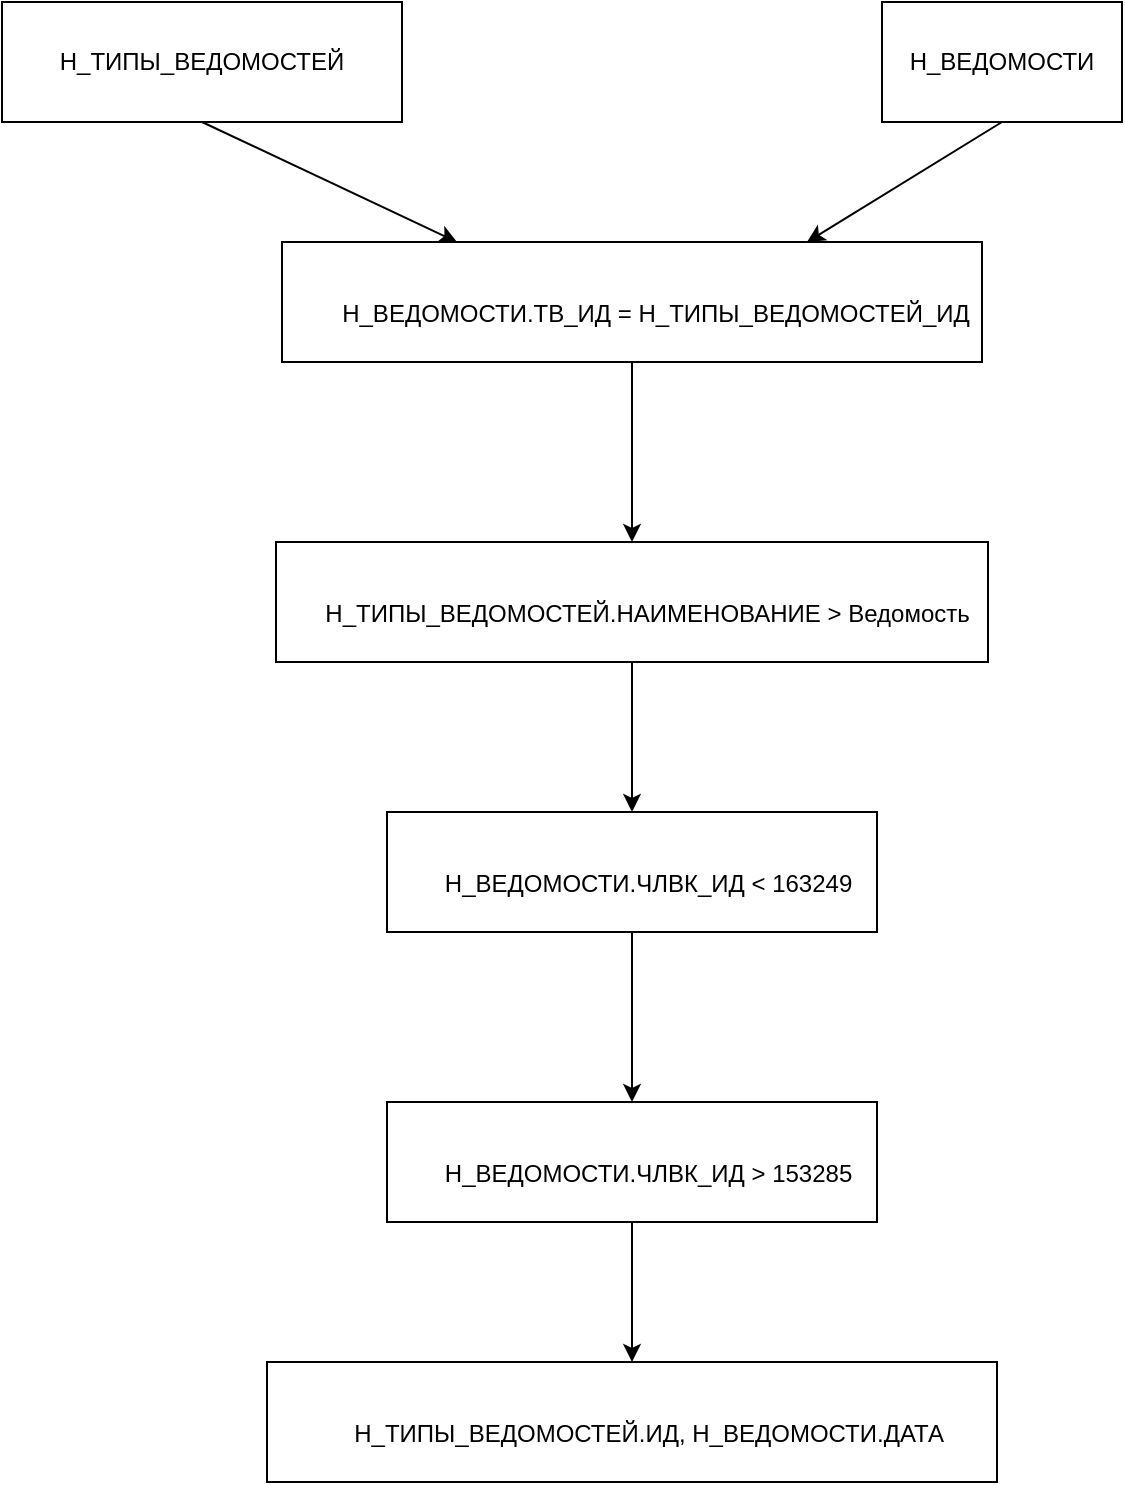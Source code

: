 <mxfile version="24.2.5" type="device">
  <diagram name="Страница — 1" id="ouAD3fVYFWGZ91AqLQ3o">
    <mxGraphModel dx="1632" dy="853" grid="1" gridSize="10" guides="1" tooltips="1" connect="1" arrows="1" fold="1" page="1" pageScale="1" pageWidth="827" pageHeight="1169" math="0" shadow="0">
      <root>
        <mxCell id="0" />
        <mxCell id="1" parent="0" />
        <mxCell id="oGfvAcXl0vGkd2oLyQN8-1" value="Н_ТИПЫ_ВЕДОМОСТЕЙ" style="rounded=0;whiteSpace=wrap;html=1;" parent="1" vertex="1">
          <mxGeometry x="110" y="180" width="200" height="60" as="geometry" />
        </mxCell>
        <mxCell id="oGfvAcXl0vGkd2oLyQN8-2" value="Н_ВЕДОМОСТИ" style="rounded=0;whiteSpace=wrap;html=1;" parent="1" vertex="1">
          <mxGeometry x="550" y="180" width="120" height="60" as="geometry" />
        </mxCell>
        <mxCell id="oGfvAcXl0vGkd2oLyQN8-3" value="&lt;span style=&quot;color: rgba(255, 255, 255, 0.85); font-family: &amp;quot;Helvetica Neue&amp;quot;; text-align: start; background-color: initial;&quot;&gt;&lt;font style=&quot;font-size: 24px;&quot;&gt;⋈&lt;/font&gt;&lt;/span&gt;Н_ВЕДОМОСТИ.ТВ_ИД = Н_ТИПЫ_ВЕДОМОСТЕЙ_ИД" style="rounded=0;whiteSpace=wrap;html=1;" parent="1" vertex="1">
          <mxGeometry x="250" y="300" width="350" height="60" as="geometry" />
        </mxCell>
        <mxCell id="oGfvAcXl0vGkd2oLyQN8-4" value="" style="endArrow=classic;html=1;rounded=0;exitX=0.5;exitY=1;exitDx=0;exitDy=0;entryX=0.75;entryY=0;entryDx=0;entryDy=0;" parent="1" source="oGfvAcXl0vGkd2oLyQN8-2" target="oGfvAcXl0vGkd2oLyQN8-3" edge="1">
          <mxGeometry width="50" height="50" relative="1" as="geometry">
            <mxPoint x="390" y="360" as="sourcePoint" />
            <mxPoint x="440" y="310" as="targetPoint" />
          </mxGeometry>
        </mxCell>
        <mxCell id="oGfvAcXl0vGkd2oLyQN8-5" value="" style="endArrow=classic;html=1;rounded=0;exitX=0.5;exitY=1;exitDx=0;exitDy=0;entryX=0.25;entryY=0;entryDx=0;entryDy=0;" parent="1" source="oGfvAcXl0vGkd2oLyQN8-1" target="oGfvAcXl0vGkd2oLyQN8-3" edge="1">
          <mxGeometry width="50" height="50" relative="1" as="geometry">
            <mxPoint x="390" y="360" as="sourcePoint" />
            <mxPoint x="440" y="310" as="targetPoint" />
          </mxGeometry>
        </mxCell>
        <mxCell id="oGfvAcXl0vGkd2oLyQN8-6" value="&lt;span style=&quot;color: rgba(255, 255, 255, 0.85); font-family: &amp;quot;Helvetica Neue&amp;quot;; text-align: start; background-color: initial;&quot;&gt;&lt;font style=&quot;font-size: 24px;&quot;&gt;σ&lt;/font&gt;&lt;/span&gt;Н_ТИПЫ_ВЕДОМОСТЕЙ.НАИМЕНОВАНИЕ &amp;gt; Ведомость" style="rounded=0;whiteSpace=wrap;html=1;" parent="1" vertex="1">
          <mxGeometry x="247" y="450" width="356" height="60" as="geometry" />
        </mxCell>
        <mxCell id="oGfvAcXl0vGkd2oLyQN8-7" value="" style="endArrow=classic;html=1;rounded=0;exitX=0.5;exitY=1;exitDx=0;exitDy=0;entryX=0.5;entryY=0;entryDx=0;entryDy=0;" parent="1" source="oGfvAcXl0vGkd2oLyQN8-3" target="oGfvAcXl0vGkd2oLyQN8-6" edge="1">
          <mxGeometry width="50" height="50" relative="1" as="geometry">
            <mxPoint x="390" y="360" as="sourcePoint" />
            <mxPoint x="440" y="310" as="targetPoint" />
          </mxGeometry>
        </mxCell>
        <mxCell id="oGfvAcXl0vGkd2oLyQN8-8" value="&lt;span style=&quot;color: rgba(255, 255, 255, 0.85); font-family: &amp;quot;Helvetica Neue&amp;quot;; text-align: start; background-color: initial;&quot;&gt;&lt;font style=&quot;font-size: 24px;&quot;&gt;σ&lt;/font&gt;&lt;/span&gt;Н_ВЕДОМОСТИ.ЧЛВК_ИД &amp;lt; 163249" style="rounded=0;whiteSpace=wrap;html=1;" parent="1" vertex="1">
          <mxGeometry x="302.5" y="585" width="245" height="60" as="geometry" />
        </mxCell>
        <mxCell id="oGfvAcXl0vGkd2oLyQN8-9" value="" style="endArrow=classic;html=1;rounded=0;exitX=0.5;exitY=1;exitDx=0;exitDy=0;entryX=0.5;entryY=0;entryDx=0;entryDy=0;" parent="1" source="oGfvAcXl0vGkd2oLyQN8-6" target="oGfvAcXl0vGkd2oLyQN8-8" edge="1">
          <mxGeometry width="50" height="50" relative="1" as="geometry">
            <mxPoint x="390" y="610" as="sourcePoint" />
            <mxPoint x="440" y="560" as="targetPoint" />
          </mxGeometry>
        </mxCell>
        <mxCell id="oGfvAcXl0vGkd2oLyQN8-10" value="&lt;span style=&quot;color: rgba(255, 255, 255, 0.85); font-family: &amp;quot;Helvetica Neue&amp;quot;; text-align: start; background-color: initial;&quot;&gt;&lt;font style=&quot;font-size: 24px;&quot;&gt;σ&lt;/font&gt;&lt;/span&gt;Н_ВЕДОМОСТИ.ЧЛВК_ИД &amp;gt; 153285" style="rounded=0;whiteSpace=wrap;html=1;" parent="1" vertex="1">
          <mxGeometry x="302.5" y="730" width="245" height="60" as="geometry" />
        </mxCell>
        <mxCell id="oGfvAcXl0vGkd2oLyQN8-11" value="" style="endArrow=classic;html=1;rounded=0;exitX=0.5;exitY=1;exitDx=0;exitDy=0;entryX=0.5;entryY=0;entryDx=0;entryDy=0;" parent="1" source="oGfvAcXl0vGkd2oLyQN8-8" target="oGfvAcXl0vGkd2oLyQN8-10" edge="1">
          <mxGeometry width="50" height="50" relative="1" as="geometry">
            <mxPoint x="390" y="610" as="sourcePoint" />
            <mxPoint x="440" y="560" as="targetPoint" />
          </mxGeometry>
        </mxCell>
        <mxCell id="oGfvAcXl0vGkd2oLyQN8-12" value="&lt;span style=&quot;color: rgba(255, 255, 255, 0.85); font-family: &amp;quot;Helvetica Neue&amp;quot;; text-align: start; background-color: initial;&quot;&gt;&lt;font style=&quot;font-size: 24px;&quot;&gt;π&lt;/font&gt;&lt;/span&gt;Н_ТИПЫ_ВЕДОМОСТЕЙ.ИД, Н_ВЕДОМОСТИ.ДАТА" style="rounded=0;whiteSpace=wrap;html=1;" parent="1" vertex="1">
          <mxGeometry x="242.5" y="860" width="365" height="60" as="geometry" />
        </mxCell>
        <mxCell id="oGfvAcXl0vGkd2oLyQN8-13" value="" style="endArrow=classic;html=1;rounded=0;exitX=0.5;exitY=1;exitDx=0;exitDy=0;entryX=0.5;entryY=0;entryDx=0;entryDy=0;" parent="1" source="oGfvAcXl0vGkd2oLyQN8-10" target="oGfvAcXl0vGkd2oLyQN8-12" edge="1">
          <mxGeometry width="50" height="50" relative="1" as="geometry">
            <mxPoint x="390" y="920" as="sourcePoint" />
            <mxPoint x="440" y="870" as="targetPoint" />
          </mxGeometry>
        </mxCell>
      </root>
    </mxGraphModel>
  </diagram>
</mxfile>
